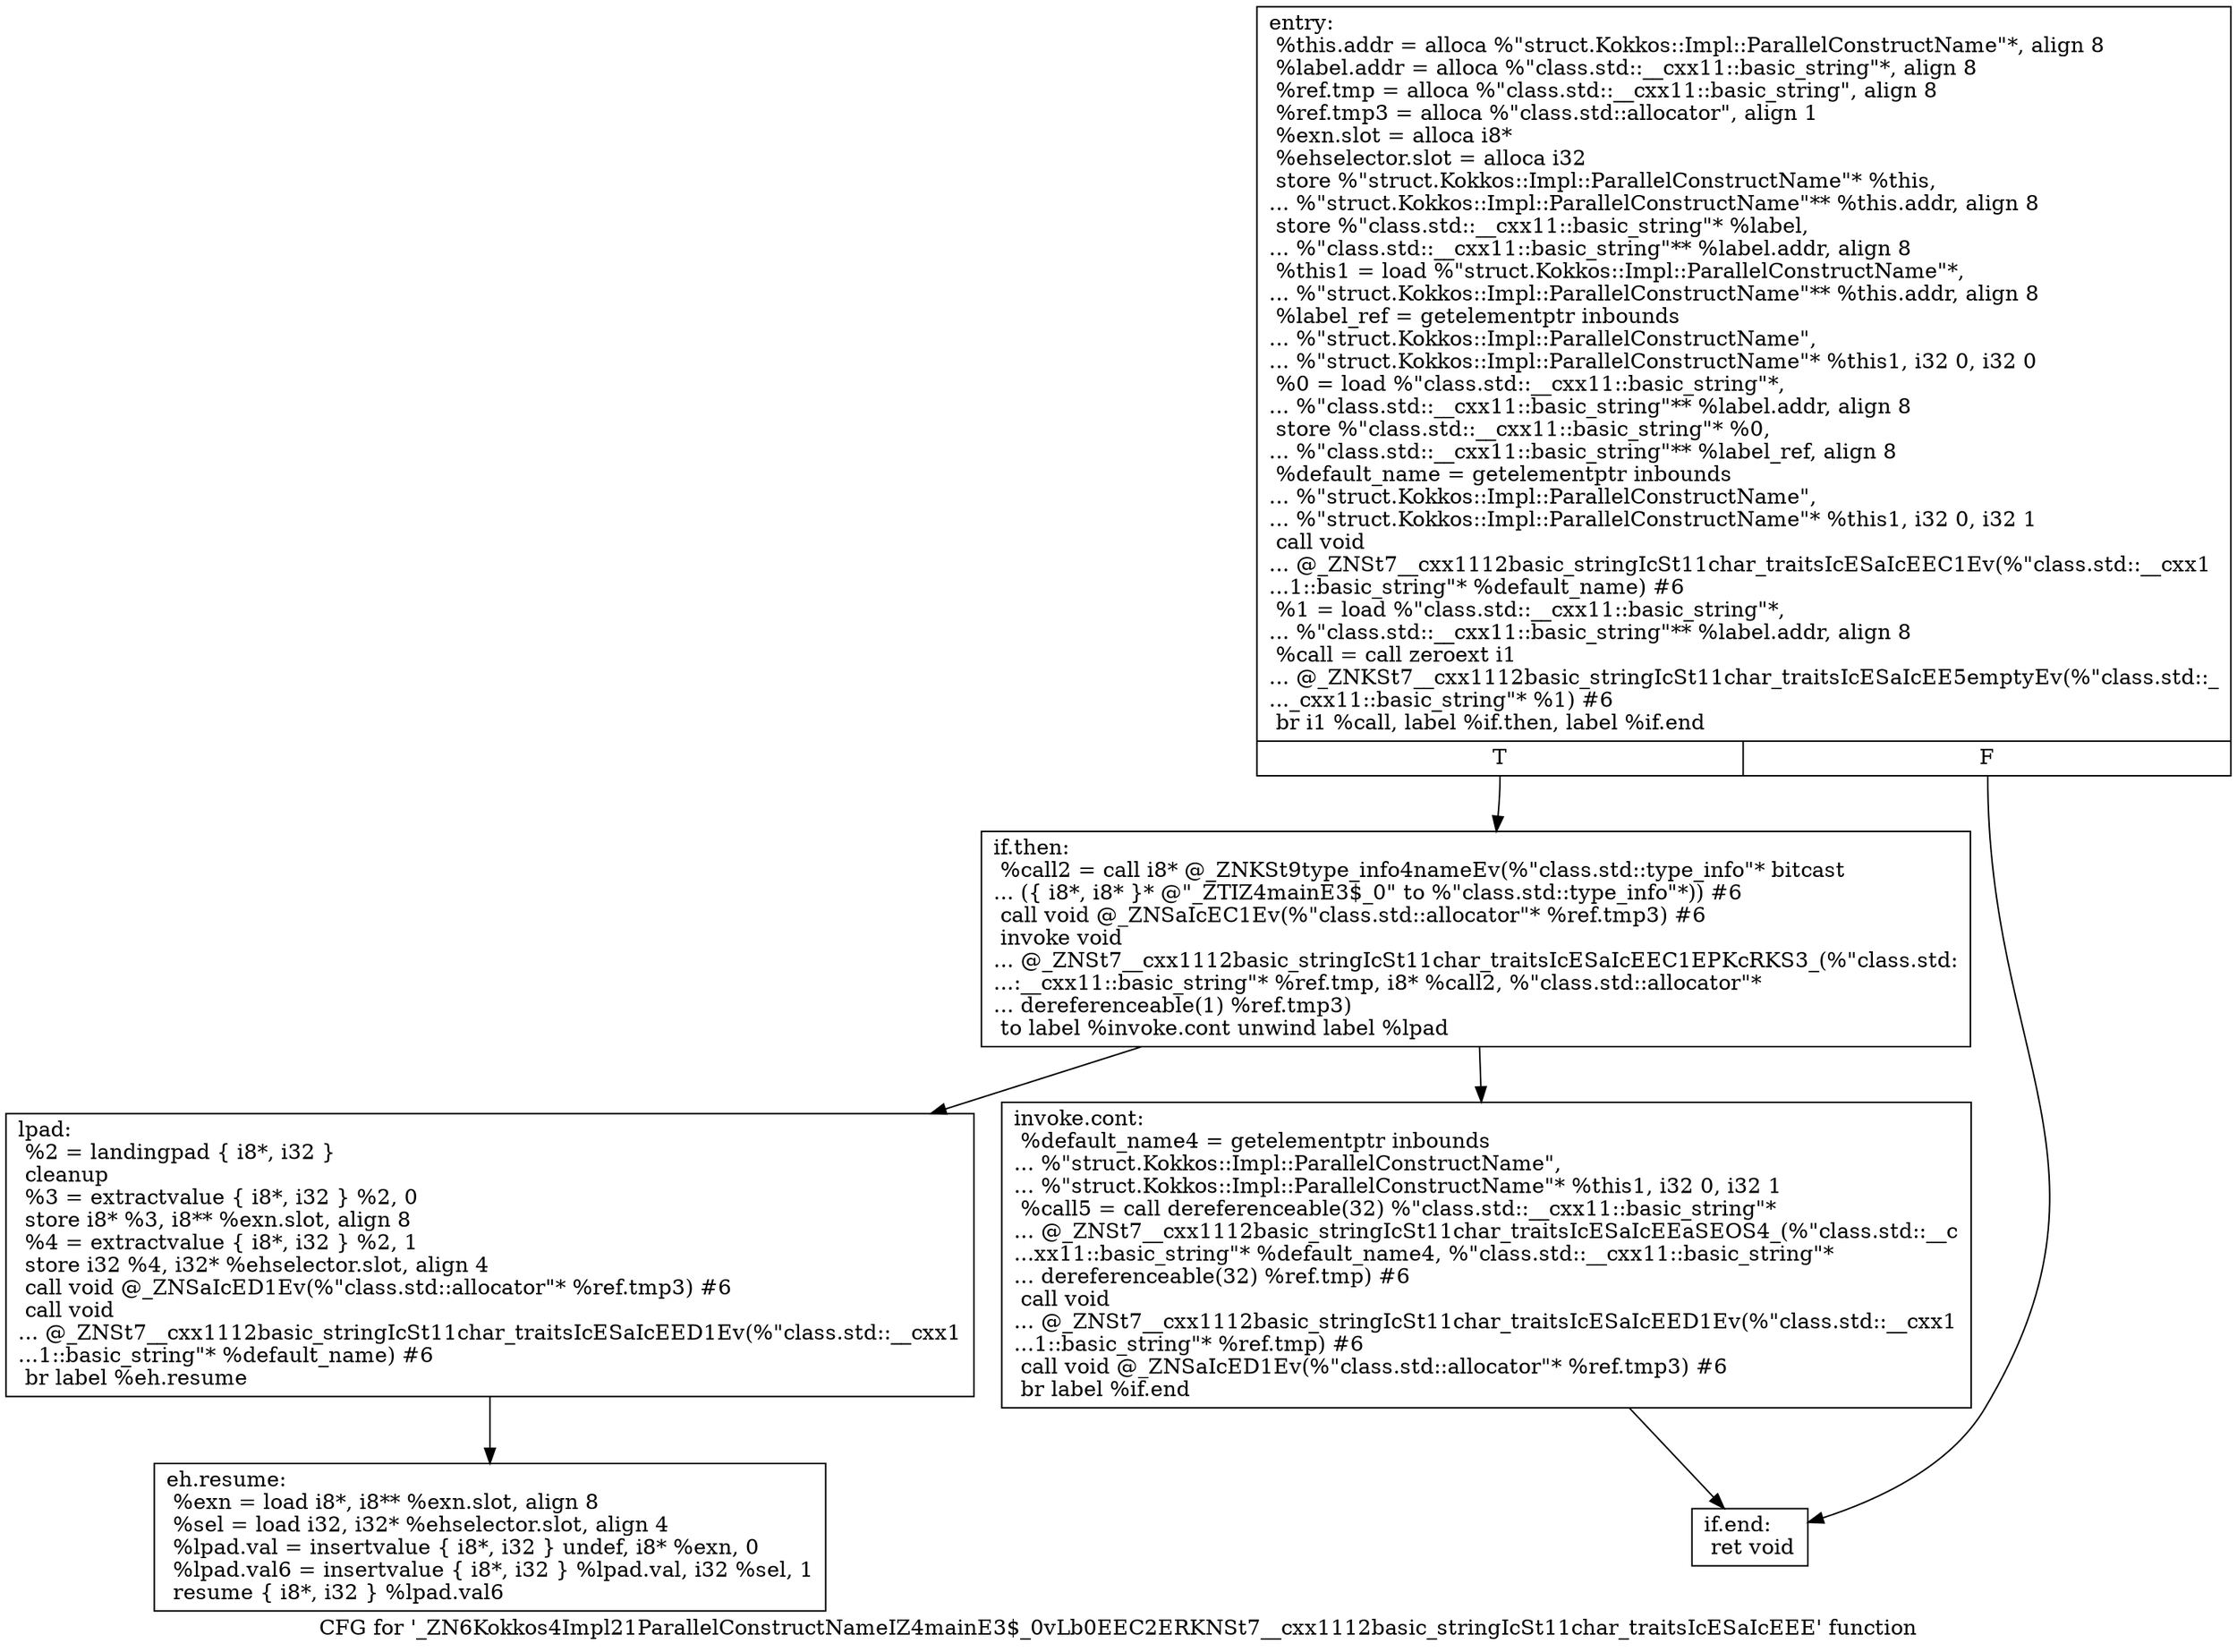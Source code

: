 digraph "CFG for '_ZN6Kokkos4Impl21ParallelConstructNameIZ4mainE3$_0vLb0EEC2ERKNSt7__cxx1112basic_stringIcSt11char_traitsIcESaIcEEE' function" {
	label="CFG for '_ZN6Kokkos4Impl21ParallelConstructNameIZ4mainE3$_0vLb0EEC2ERKNSt7__cxx1112basic_stringIcSt11char_traitsIcESaIcEEE' function";

	Node0x5e93b50 [shape=record,label="{entry:\l  %this.addr = alloca %\"struct.Kokkos::Impl::ParallelConstructName\"*, align 8\l  %label.addr = alloca %\"class.std::__cxx11::basic_string\"*, align 8\l  %ref.tmp = alloca %\"class.std::__cxx11::basic_string\", align 8\l  %ref.tmp3 = alloca %\"class.std::allocator\", align 1\l  %exn.slot = alloca i8*\l  %ehselector.slot = alloca i32\l  store %\"struct.Kokkos::Impl::ParallelConstructName\"* %this,\l... %\"struct.Kokkos::Impl::ParallelConstructName\"** %this.addr, align 8\l  store %\"class.std::__cxx11::basic_string\"* %label,\l... %\"class.std::__cxx11::basic_string\"** %label.addr, align 8\l  %this1 = load %\"struct.Kokkos::Impl::ParallelConstructName\"*,\l... %\"struct.Kokkos::Impl::ParallelConstructName\"** %this.addr, align 8\l  %label_ref = getelementptr inbounds\l... %\"struct.Kokkos::Impl::ParallelConstructName\",\l... %\"struct.Kokkos::Impl::ParallelConstructName\"* %this1, i32 0, i32 0\l  %0 = load %\"class.std::__cxx11::basic_string\"*,\l... %\"class.std::__cxx11::basic_string\"** %label.addr, align 8\l  store %\"class.std::__cxx11::basic_string\"* %0,\l... %\"class.std::__cxx11::basic_string\"** %label_ref, align 8\l  %default_name = getelementptr inbounds\l... %\"struct.Kokkos::Impl::ParallelConstructName\",\l... %\"struct.Kokkos::Impl::ParallelConstructName\"* %this1, i32 0, i32 1\l  call void\l... @_ZNSt7__cxx1112basic_stringIcSt11char_traitsIcESaIcEEC1Ev(%\"class.std::__cxx1\l...1::basic_string\"* %default_name) #6\l  %1 = load %\"class.std::__cxx11::basic_string\"*,\l... %\"class.std::__cxx11::basic_string\"** %label.addr, align 8\l  %call = call zeroext i1\l... @_ZNKSt7__cxx1112basic_stringIcSt11char_traitsIcESaIcEE5emptyEv(%\"class.std::_\l..._cxx11::basic_string\"* %1) #6\l  br i1 %call, label %if.then, label %if.end\l|{<s0>T|<s1>F}}"];
	Node0x5e93b50:s0 -> Node0x5e94190;
	Node0x5e93b50:s1 -> Node0x5e93ab0;
	Node0x5e94190 [shape=record,label="{if.then:                                          \l  %call2 = call i8* @_ZNKSt9type_info4nameEv(%\"class.std::type_info\"* bitcast\l... (\{ i8*, i8* \}* @\"_ZTIZ4mainE3$_0\" to %\"class.std::type_info\"*)) #6\l  call void @_ZNSaIcEC1Ev(%\"class.std::allocator\"* %ref.tmp3) #6\l  invoke void\l... @_ZNSt7__cxx1112basic_stringIcSt11char_traitsIcESaIcEEC1EPKcRKS3_(%\"class.std:\l...:__cxx11::basic_string\"* %ref.tmp, i8* %call2, %\"class.std::allocator\"*\l... dereferenceable(1) %ref.tmp3)\l          to label %invoke.cont unwind label %lpad\l}"];
	Node0x5e94190 -> Node0x5e94cb0;
	Node0x5e94190 -> Node0x5e94d60;
	Node0x5e94cb0 [shape=record,label="{invoke.cont:                                      \l  %default_name4 = getelementptr inbounds\l... %\"struct.Kokkos::Impl::ParallelConstructName\",\l... %\"struct.Kokkos::Impl::ParallelConstructName\"* %this1, i32 0, i32 1\l  %call5 = call dereferenceable(32) %\"class.std::__cxx11::basic_string\"*\l... @_ZNSt7__cxx1112basic_stringIcSt11char_traitsIcESaIcEEaSEOS4_(%\"class.std::__c\l...xx11::basic_string\"* %default_name4, %\"class.std::__cxx11::basic_string\"*\l... dereferenceable(32) %ref.tmp) #6\l  call void\l... @_ZNSt7__cxx1112basic_stringIcSt11char_traitsIcESaIcEED1Ev(%\"class.std::__cxx1\l...1::basic_string\"* %ref.tmp) #6\l  call void @_ZNSaIcED1Ev(%\"class.std::allocator\"* %ref.tmp3) #6\l  br label %if.end\l}"];
	Node0x5e94cb0 -> Node0x5e93ab0;
	Node0x5e94d60 [shape=record,label="{lpad:                                             \l  %2 = landingpad \{ i8*, i32 \}\l          cleanup\l  %3 = extractvalue \{ i8*, i32 \} %2, 0\l  store i8* %3, i8** %exn.slot, align 8\l  %4 = extractvalue \{ i8*, i32 \} %2, 1\l  store i32 %4, i32* %ehselector.slot, align 4\l  call void @_ZNSaIcED1Ev(%\"class.std::allocator\"* %ref.tmp3) #6\l  call void\l... @_ZNSt7__cxx1112basic_stringIcSt11char_traitsIcESaIcEED1Ev(%\"class.std::__cxx1\l...1::basic_string\"* %default_name) #6\l  br label %eh.resume\l}"];
	Node0x5e94d60 -> Node0x5e958d0;
	Node0x5e93ab0 [shape=record,label="{if.end:                                           \l  ret void\l}"];
	Node0x5e958d0 [shape=record,label="{eh.resume:                                        \l  %exn = load i8*, i8** %exn.slot, align 8\l  %sel = load i32, i32* %ehselector.slot, align 4\l  %lpad.val = insertvalue \{ i8*, i32 \} undef, i8* %exn, 0\l  %lpad.val6 = insertvalue \{ i8*, i32 \} %lpad.val, i32 %sel, 1\l  resume \{ i8*, i32 \} %lpad.val6\l}"];
}
